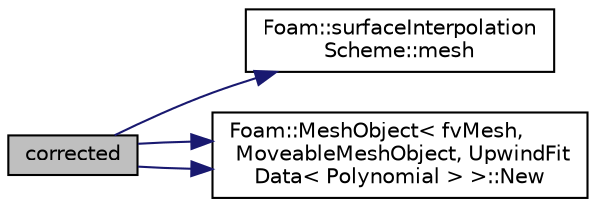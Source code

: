 digraph "corrected"
{
  bgcolor="transparent";
  edge [fontname="Helvetica",fontsize="10",labelfontname="Helvetica",labelfontsize="10"];
  node [fontname="Helvetica",fontsize="10",shape=record];
  rankdir="LR";
  Node1 [label="corrected",height=0.2,width=0.4,color="black", fillcolor="grey75", style="filled" fontcolor="black"];
  Node1 -> Node2 [color="midnightblue",fontsize="10",style="solid",fontname="Helvetica"];
  Node2 [label="Foam::surfaceInterpolation\lScheme::mesh",height=0.2,width=0.4,color="black",URL="$classFoam_1_1surfaceInterpolationScheme.html#a9687e6999ad5ae21072ec74623f049ff",tooltip="Return mesh reference. "];
  Node1 -> Node3 [color="midnightblue",fontsize="10",style="solid",fontname="Helvetica"];
  Node3 [label="Foam::MeshObject\< fvMesh,\l MoveableMeshObject, UpwindFit\lData\< Polynomial \> \>::New",height=0.2,width=0.4,color="black",URL="$classFoam_1_1MeshObject.html#a86334f5b5007fec5e7a1c9bff77674fb",tooltip="Get existing or create a new MeshObject. "];
  Node1 -> Node3 [color="midnightblue",fontsize="10",style="solid",fontname="Helvetica"];
}
